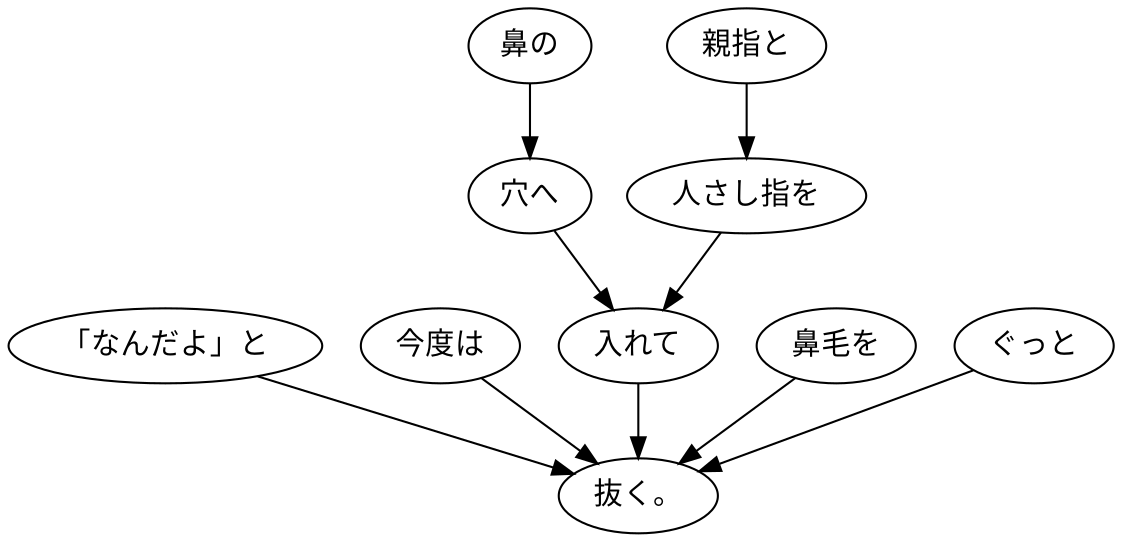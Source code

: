 digraph graph1352 {
	node0 [label="「なんだよ」と"];
	node1 [label="今度は"];
	node2 [label="鼻の"];
	node3 [label="穴へ"];
	node4 [label="親指と"];
	node5 [label="人さし指を"];
	node6 [label="入れて"];
	node7 [label="鼻毛を"];
	node8 [label="ぐっと"];
	node9 [label="抜く。"];
	node0 -> node9;
	node1 -> node9;
	node2 -> node3;
	node3 -> node6;
	node4 -> node5;
	node5 -> node6;
	node6 -> node9;
	node7 -> node9;
	node8 -> node9;
}
